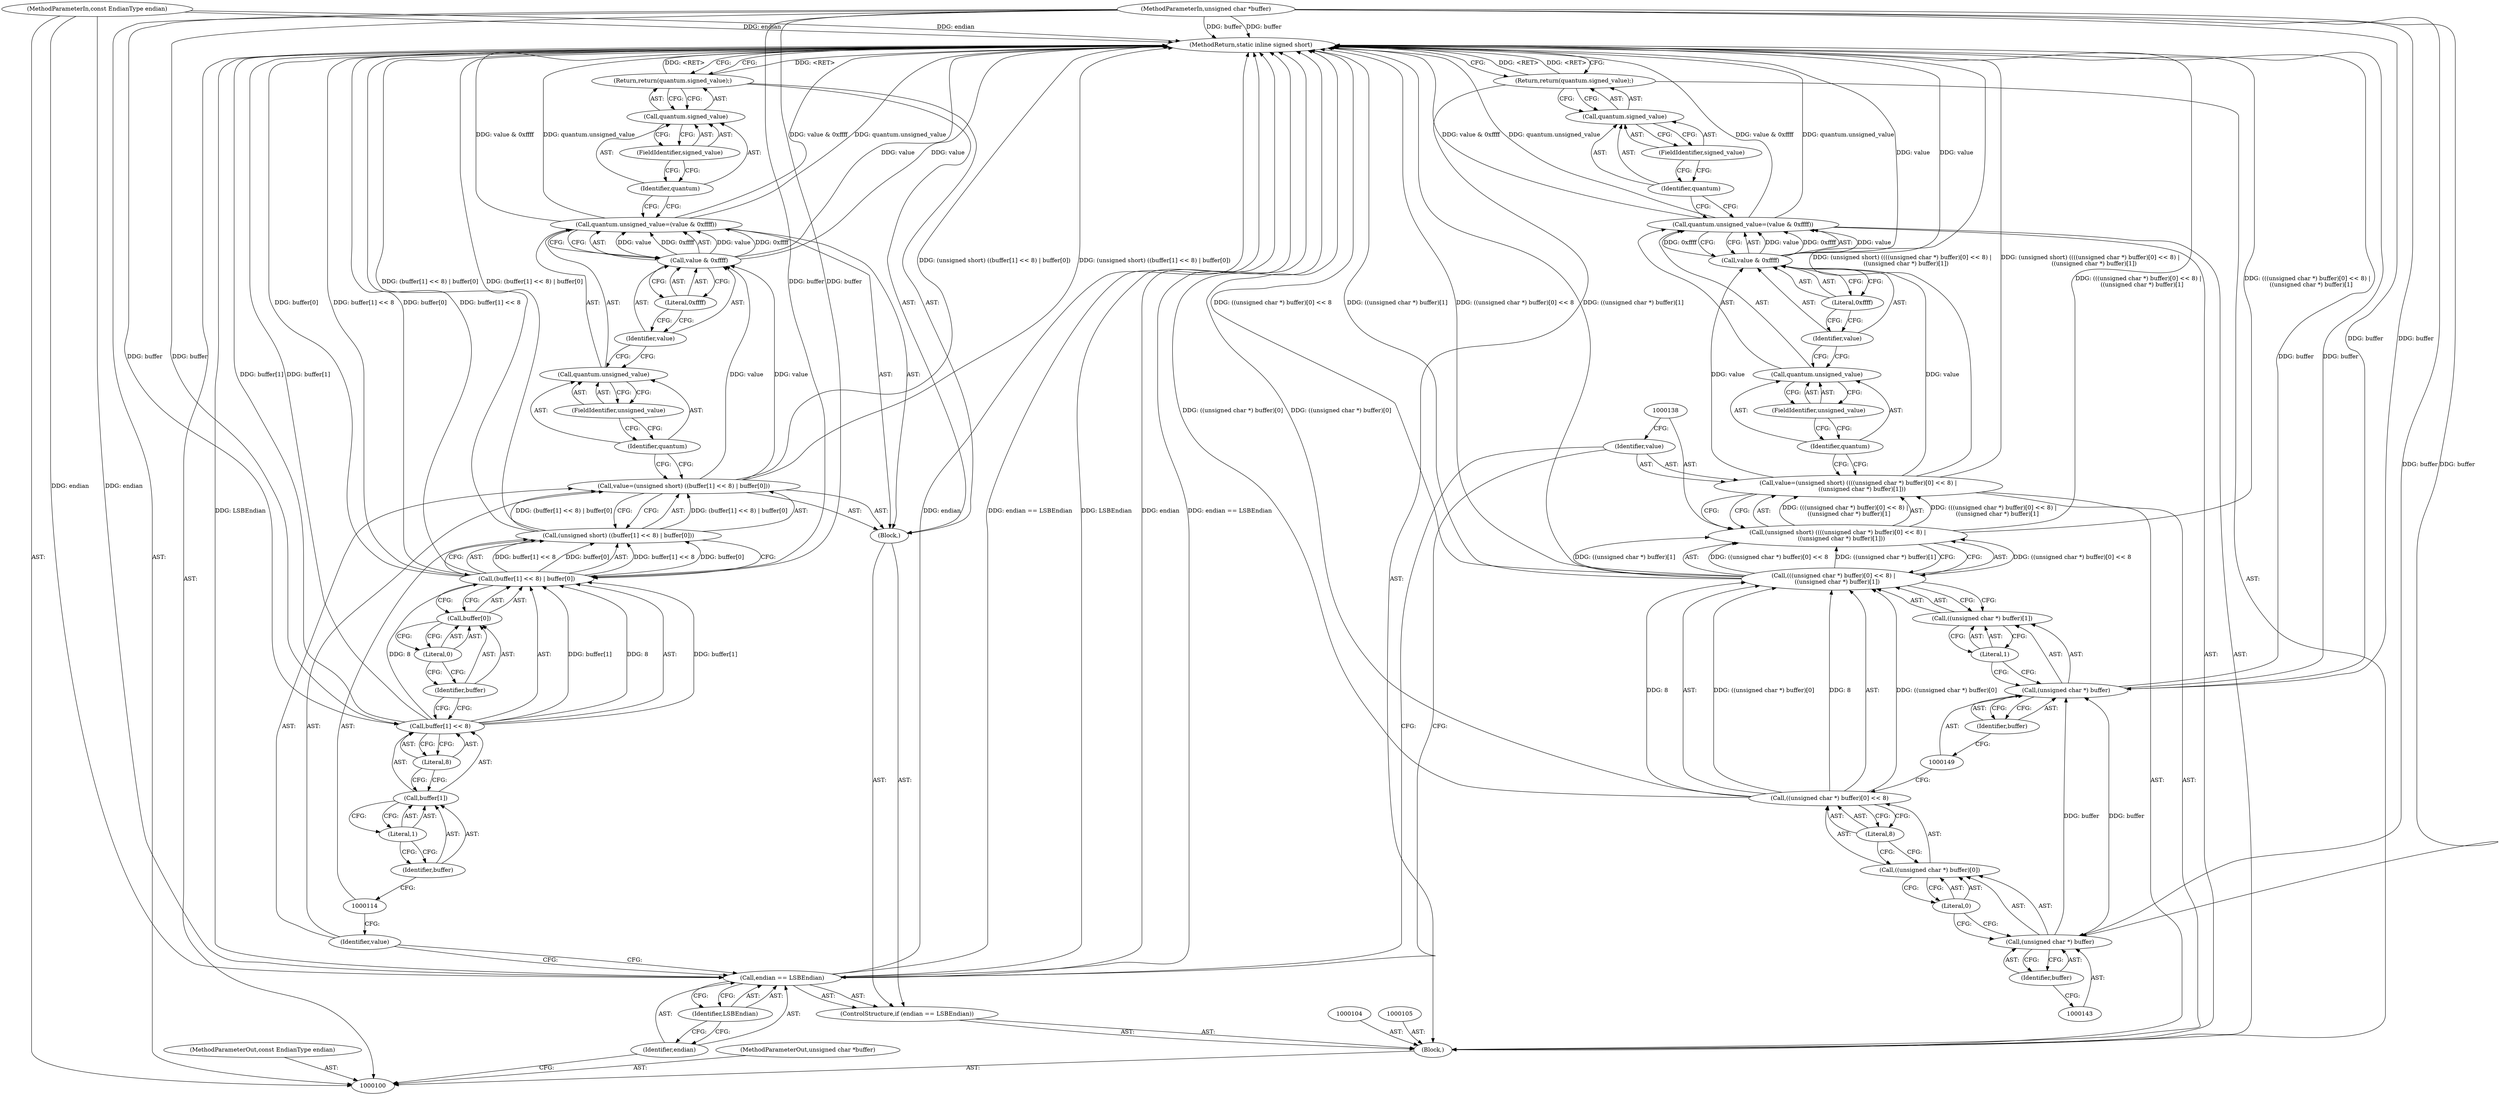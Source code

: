 digraph "1_ImageMagick_d8ab7f046587f2e9f734b687ba7e6e10147c294b_0" {
"1000163" [label="(MethodReturn,static inline signed short)"];
"1000101" [label="(MethodParameterIn,const EndianType endian)"];
"1000213" [label="(MethodParameterOut,const EndianType endian)"];
"1000109" [label="(Identifier,LSBEndian)"];
"1000106" [label="(ControlStructure,if (endian == LSBEndian))"];
"1000107" [label="(Call,endian == LSBEndian)"];
"1000108" [label="(Identifier,endian)"];
"1000110" [label="(Block,)"];
"1000113" [label="(Call,(unsigned short) ((buffer[1] << 8) | buffer[0]))"];
"1000115" [label="(Call,(buffer[1] << 8) | buffer[0])"];
"1000116" [label="(Call,buffer[1] << 8)"];
"1000117" [label="(Call,buffer[1])"];
"1000118" [label="(Identifier,buffer)"];
"1000119" [label="(Literal,1)"];
"1000120" [label="(Literal,8)"];
"1000121" [label="(Call,buffer[0])"];
"1000122" [label="(Identifier,buffer)"];
"1000123" [label="(Literal,0)"];
"1000111" [label="(Call,value=(unsigned short) ((buffer[1] << 8) | buffer[0]))"];
"1000112" [label="(Identifier,value)"];
"1000127" [label="(FieldIdentifier,unsigned_value)"];
"1000128" [label="(Call,value & 0xffff)"];
"1000129" [label="(Identifier,value)"];
"1000130" [label="(Literal,0xffff)"];
"1000124" [label="(Call,quantum.unsigned_value=(value & 0xffff))"];
"1000125" [label="(Call,quantum.unsigned_value)"];
"1000126" [label="(Identifier,quantum)"];
"1000102" [label="(MethodParameterIn,unsigned char *buffer)"];
"1000214" [label="(MethodParameterOut,unsigned char *buffer)"];
"1000132" [label="(Call,quantum.signed_value)"];
"1000133" [label="(Identifier,quantum)"];
"1000134" [label="(FieldIdentifier,signed_value)"];
"1000131" [label="(Return,return(quantum.signed_value);)"];
"1000135" [label="(Call,value=(unsigned short) ((((unsigned char *) buffer)[0] << 8) |\n    ((unsigned char *) buffer)[1]))"];
"1000136" [label="(Identifier,value)"];
"1000139" [label="(Call,(((unsigned char *) buffer)[0] << 8) |\n    ((unsigned char *) buffer)[1])"];
"1000140" [label="(Call,((unsigned char *) buffer)[0] << 8)"];
"1000141" [label="(Call,((unsigned char *) buffer)[0])"];
"1000142" [label="(Call,(unsigned char *) buffer)"];
"1000144" [label="(Identifier,buffer)"];
"1000145" [label="(Literal,0)"];
"1000146" [label="(Literal,8)"];
"1000137" [label="(Call,(unsigned short) ((((unsigned char *) buffer)[0] << 8) |\n    ((unsigned char *) buffer)[1]))"];
"1000150" [label="(Identifier,buffer)"];
"1000151" [label="(Literal,1)"];
"1000147" [label="(Call,((unsigned char *) buffer)[1])"];
"1000148" [label="(Call,(unsigned char *) buffer)"];
"1000155" [label="(FieldIdentifier,unsigned_value)"];
"1000152" [label="(Call,quantum.unsigned_value=(value & 0xffff))"];
"1000153" [label="(Call,quantum.unsigned_value)"];
"1000154" [label="(Identifier,quantum)"];
"1000156" [label="(Call,value & 0xffff)"];
"1000157" [label="(Identifier,value)"];
"1000158" [label="(Literal,0xffff)"];
"1000160" [label="(Call,quantum.signed_value)"];
"1000161" [label="(Identifier,quantum)"];
"1000162" [label="(FieldIdentifier,signed_value)"];
"1000159" [label="(Return,return(quantum.signed_value);)"];
"1000103" [label="(Block,)"];
"1000163" -> "1000100"  [label="AST: "];
"1000163" -> "1000131"  [label="CFG: "];
"1000163" -> "1000159"  [label="CFG: "];
"1000131" -> "1000163"  [label="DDG: <RET>"];
"1000116" -> "1000163"  [label="DDG: buffer[1]"];
"1000124" -> "1000163"  [label="DDG: quantum.unsigned_value"];
"1000124" -> "1000163"  [label="DDG: value & 0xffff"];
"1000107" -> "1000163"  [label="DDG: endian"];
"1000107" -> "1000163"  [label="DDG: endian == LSBEndian"];
"1000107" -> "1000163"  [label="DDG: LSBEndian"];
"1000156" -> "1000163"  [label="DDG: value"];
"1000128" -> "1000163"  [label="DDG: value"];
"1000152" -> "1000163"  [label="DDG: quantum.unsigned_value"];
"1000152" -> "1000163"  [label="DDG: value & 0xffff"];
"1000102" -> "1000163"  [label="DDG: buffer"];
"1000148" -> "1000163"  [label="DDG: buffer"];
"1000140" -> "1000163"  [label="DDG: ((unsigned char *) buffer)[0]"];
"1000137" -> "1000163"  [label="DDG: (((unsigned char *) buffer)[0] << 8) |\n    ((unsigned char *) buffer)[1]"];
"1000139" -> "1000163"  [label="DDG: ((unsigned char *) buffer)[0] << 8"];
"1000139" -> "1000163"  [label="DDG: ((unsigned char *) buffer)[1]"];
"1000113" -> "1000163"  [label="DDG: (buffer[1] << 8) | buffer[0]"];
"1000115" -> "1000163"  [label="DDG: buffer[0]"];
"1000115" -> "1000163"  [label="DDG: buffer[1] << 8"];
"1000111" -> "1000163"  [label="DDG: (unsigned short) ((buffer[1] << 8) | buffer[0])"];
"1000101" -> "1000163"  [label="DDG: endian"];
"1000135" -> "1000163"  [label="DDG: (unsigned short) ((((unsigned char *) buffer)[0] << 8) |\n    ((unsigned char *) buffer)[1])"];
"1000159" -> "1000163"  [label="DDG: <RET>"];
"1000101" -> "1000100"  [label="AST: "];
"1000101" -> "1000163"  [label="DDG: endian"];
"1000101" -> "1000107"  [label="DDG: endian"];
"1000213" -> "1000100"  [label="AST: "];
"1000109" -> "1000107"  [label="AST: "];
"1000109" -> "1000108"  [label="CFG: "];
"1000107" -> "1000109"  [label="CFG: "];
"1000106" -> "1000103"  [label="AST: "];
"1000107" -> "1000106"  [label="AST: "];
"1000110" -> "1000106"  [label="AST: "];
"1000107" -> "1000106"  [label="AST: "];
"1000107" -> "1000109"  [label="CFG: "];
"1000108" -> "1000107"  [label="AST: "];
"1000109" -> "1000107"  [label="AST: "];
"1000112" -> "1000107"  [label="CFG: "];
"1000136" -> "1000107"  [label="CFG: "];
"1000107" -> "1000163"  [label="DDG: endian"];
"1000107" -> "1000163"  [label="DDG: endian == LSBEndian"];
"1000107" -> "1000163"  [label="DDG: LSBEndian"];
"1000101" -> "1000107"  [label="DDG: endian"];
"1000108" -> "1000107"  [label="AST: "];
"1000108" -> "1000100"  [label="CFG: "];
"1000109" -> "1000108"  [label="CFG: "];
"1000110" -> "1000106"  [label="AST: "];
"1000111" -> "1000110"  [label="AST: "];
"1000124" -> "1000110"  [label="AST: "];
"1000131" -> "1000110"  [label="AST: "];
"1000113" -> "1000111"  [label="AST: "];
"1000113" -> "1000115"  [label="CFG: "];
"1000114" -> "1000113"  [label="AST: "];
"1000115" -> "1000113"  [label="AST: "];
"1000111" -> "1000113"  [label="CFG: "];
"1000113" -> "1000163"  [label="DDG: (buffer[1] << 8) | buffer[0]"];
"1000113" -> "1000111"  [label="DDG: (buffer[1] << 8) | buffer[0]"];
"1000115" -> "1000113"  [label="DDG: buffer[1] << 8"];
"1000115" -> "1000113"  [label="DDG: buffer[0]"];
"1000115" -> "1000113"  [label="AST: "];
"1000115" -> "1000121"  [label="CFG: "];
"1000116" -> "1000115"  [label="AST: "];
"1000121" -> "1000115"  [label="AST: "];
"1000113" -> "1000115"  [label="CFG: "];
"1000115" -> "1000163"  [label="DDG: buffer[0]"];
"1000115" -> "1000163"  [label="DDG: buffer[1] << 8"];
"1000115" -> "1000113"  [label="DDG: buffer[1] << 8"];
"1000115" -> "1000113"  [label="DDG: buffer[0]"];
"1000116" -> "1000115"  [label="DDG: buffer[1]"];
"1000116" -> "1000115"  [label="DDG: 8"];
"1000102" -> "1000115"  [label="DDG: buffer"];
"1000116" -> "1000115"  [label="AST: "];
"1000116" -> "1000120"  [label="CFG: "];
"1000117" -> "1000116"  [label="AST: "];
"1000120" -> "1000116"  [label="AST: "];
"1000122" -> "1000116"  [label="CFG: "];
"1000116" -> "1000163"  [label="DDG: buffer[1]"];
"1000116" -> "1000115"  [label="DDG: buffer[1]"];
"1000116" -> "1000115"  [label="DDG: 8"];
"1000102" -> "1000116"  [label="DDG: buffer"];
"1000117" -> "1000116"  [label="AST: "];
"1000117" -> "1000119"  [label="CFG: "];
"1000118" -> "1000117"  [label="AST: "];
"1000119" -> "1000117"  [label="AST: "];
"1000120" -> "1000117"  [label="CFG: "];
"1000118" -> "1000117"  [label="AST: "];
"1000118" -> "1000114"  [label="CFG: "];
"1000119" -> "1000118"  [label="CFG: "];
"1000119" -> "1000117"  [label="AST: "];
"1000119" -> "1000118"  [label="CFG: "];
"1000117" -> "1000119"  [label="CFG: "];
"1000120" -> "1000116"  [label="AST: "];
"1000120" -> "1000117"  [label="CFG: "];
"1000116" -> "1000120"  [label="CFG: "];
"1000121" -> "1000115"  [label="AST: "];
"1000121" -> "1000123"  [label="CFG: "];
"1000122" -> "1000121"  [label="AST: "];
"1000123" -> "1000121"  [label="AST: "];
"1000115" -> "1000121"  [label="CFG: "];
"1000122" -> "1000121"  [label="AST: "];
"1000122" -> "1000116"  [label="CFG: "];
"1000123" -> "1000122"  [label="CFG: "];
"1000123" -> "1000121"  [label="AST: "];
"1000123" -> "1000122"  [label="CFG: "];
"1000121" -> "1000123"  [label="CFG: "];
"1000111" -> "1000110"  [label="AST: "];
"1000111" -> "1000113"  [label="CFG: "];
"1000112" -> "1000111"  [label="AST: "];
"1000113" -> "1000111"  [label="AST: "];
"1000126" -> "1000111"  [label="CFG: "];
"1000111" -> "1000163"  [label="DDG: (unsigned short) ((buffer[1] << 8) | buffer[0])"];
"1000113" -> "1000111"  [label="DDG: (buffer[1] << 8) | buffer[0]"];
"1000111" -> "1000128"  [label="DDG: value"];
"1000112" -> "1000111"  [label="AST: "];
"1000112" -> "1000107"  [label="CFG: "];
"1000114" -> "1000112"  [label="CFG: "];
"1000127" -> "1000125"  [label="AST: "];
"1000127" -> "1000126"  [label="CFG: "];
"1000125" -> "1000127"  [label="CFG: "];
"1000128" -> "1000124"  [label="AST: "];
"1000128" -> "1000130"  [label="CFG: "];
"1000129" -> "1000128"  [label="AST: "];
"1000130" -> "1000128"  [label="AST: "];
"1000124" -> "1000128"  [label="CFG: "];
"1000128" -> "1000163"  [label="DDG: value"];
"1000128" -> "1000124"  [label="DDG: value"];
"1000128" -> "1000124"  [label="DDG: 0xffff"];
"1000111" -> "1000128"  [label="DDG: value"];
"1000129" -> "1000128"  [label="AST: "];
"1000129" -> "1000125"  [label="CFG: "];
"1000130" -> "1000129"  [label="CFG: "];
"1000130" -> "1000128"  [label="AST: "];
"1000130" -> "1000129"  [label="CFG: "];
"1000128" -> "1000130"  [label="CFG: "];
"1000124" -> "1000110"  [label="AST: "];
"1000124" -> "1000128"  [label="CFG: "];
"1000125" -> "1000124"  [label="AST: "];
"1000128" -> "1000124"  [label="AST: "];
"1000133" -> "1000124"  [label="CFG: "];
"1000124" -> "1000163"  [label="DDG: quantum.unsigned_value"];
"1000124" -> "1000163"  [label="DDG: value & 0xffff"];
"1000128" -> "1000124"  [label="DDG: value"];
"1000128" -> "1000124"  [label="DDG: 0xffff"];
"1000125" -> "1000124"  [label="AST: "];
"1000125" -> "1000127"  [label="CFG: "];
"1000126" -> "1000125"  [label="AST: "];
"1000127" -> "1000125"  [label="AST: "];
"1000129" -> "1000125"  [label="CFG: "];
"1000126" -> "1000125"  [label="AST: "];
"1000126" -> "1000111"  [label="CFG: "];
"1000127" -> "1000126"  [label="CFG: "];
"1000102" -> "1000100"  [label="AST: "];
"1000102" -> "1000163"  [label="DDG: buffer"];
"1000102" -> "1000116"  [label="DDG: buffer"];
"1000102" -> "1000115"  [label="DDG: buffer"];
"1000102" -> "1000142"  [label="DDG: buffer"];
"1000102" -> "1000148"  [label="DDG: buffer"];
"1000214" -> "1000100"  [label="AST: "];
"1000132" -> "1000131"  [label="AST: "];
"1000132" -> "1000134"  [label="CFG: "];
"1000133" -> "1000132"  [label="AST: "];
"1000134" -> "1000132"  [label="AST: "];
"1000131" -> "1000132"  [label="CFG: "];
"1000133" -> "1000132"  [label="AST: "];
"1000133" -> "1000124"  [label="CFG: "];
"1000134" -> "1000133"  [label="CFG: "];
"1000134" -> "1000132"  [label="AST: "];
"1000134" -> "1000133"  [label="CFG: "];
"1000132" -> "1000134"  [label="CFG: "];
"1000131" -> "1000110"  [label="AST: "];
"1000131" -> "1000132"  [label="CFG: "];
"1000132" -> "1000131"  [label="AST: "];
"1000163" -> "1000131"  [label="CFG: "];
"1000131" -> "1000163"  [label="DDG: <RET>"];
"1000135" -> "1000103"  [label="AST: "];
"1000135" -> "1000137"  [label="CFG: "];
"1000136" -> "1000135"  [label="AST: "];
"1000137" -> "1000135"  [label="AST: "];
"1000154" -> "1000135"  [label="CFG: "];
"1000135" -> "1000163"  [label="DDG: (unsigned short) ((((unsigned char *) buffer)[0] << 8) |\n    ((unsigned char *) buffer)[1])"];
"1000137" -> "1000135"  [label="DDG: (((unsigned char *) buffer)[0] << 8) |\n    ((unsigned char *) buffer)[1]"];
"1000135" -> "1000156"  [label="DDG: value"];
"1000136" -> "1000135"  [label="AST: "];
"1000136" -> "1000107"  [label="CFG: "];
"1000138" -> "1000136"  [label="CFG: "];
"1000139" -> "1000137"  [label="AST: "];
"1000139" -> "1000147"  [label="CFG: "];
"1000140" -> "1000139"  [label="AST: "];
"1000147" -> "1000139"  [label="AST: "];
"1000137" -> "1000139"  [label="CFG: "];
"1000139" -> "1000163"  [label="DDG: ((unsigned char *) buffer)[0] << 8"];
"1000139" -> "1000163"  [label="DDG: ((unsigned char *) buffer)[1]"];
"1000139" -> "1000137"  [label="DDG: ((unsigned char *) buffer)[0] << 8"];
"1000139" -> "1000137"  [label="DDG: ((unsigned char *) buffer)[1]"];
"1000140" -> "1000139"  [label="DDG: ((unsigned char *) buffer)[0]"];
"1000140" -> "1000139"  [label="DDG: 8"];
"1000140" -> "1000139"  [label="AST: "];
"1000140" -> "1000146"  [label="CFG: "];
"1000141" -> "1000140"  [label="AST: "];
"1000146" -> "1000140"  [label="AST: "];
"1000149" -> "1000140"  [label="CFG: "];
"1000140" -> "1000163"  [label="DDG: ((unsigned char *) buffer)[0]"];
"1000140" -> "1000139"  [label="DDG: ((unsigned char *) buffer)[0]"];
"1000140" -> "1000139"  [label="DDG: 8"];
"1000141" -> "1000140"  [label="AST: "];
"1000141" -> "1000145"  [label="CFG: "];
"1000142" -> "1000141"  [label="AST: "];
"1000145" -> "1000141"  [label="AST: "];
"1000146" -> "1000141"  [label="CFG: "];
"1000142" -> "1000141"  [label="AST: "];
"1000142" -> "1000144"  [label="CFG: "];
"1000143" -> "1000142"  [label="AST: "];
"1000144" -> "1000142"  [label="AST: "];
"1000145" -> "1000142"  [label="CFG: "];
"1000102" -> "1000142"  [label="DDG: buffer"];
"1000142" -> "1000148"  [label="DDG: buffer"];
"1000144" -> "1000142"  [label="AST: "];
"1000144" -> "1000143"  [label="CFG: "];
"1000142" -> "1000144"  [label="CFG: "];
"1000145" -> "1000141"  [label="AST: "];
"1000145" -> "1000142"  [label="CFG: "];
"1000141" -> "1000145"  [label="CFG: "];
"1000146" -> "1000140"  [label="AST: "];
"1000146" -> "1000141"  [label="CFG: "];
"1000140" -> "1000146"  [label="CFG: "];
"1000137" -> "1000135"  [label="AST: "];
"1000137" -> "1000139"  [label="CFG: "];
"1000138" -> "1000137"  [label="AST: "];
"1000139" -> "1000137"  [label="AST: "];
"1000135" -> "1000137"  [label="CFG: "];
"1000137" -> "1000163"  [label="DDG: (((unsigned char *) buffer)[0] << 8) |\n    ((unsigned char *) buffer)[1]"];
"1000137" -> "1000135"  [label="DDG: (((unsigned char *) buffer)[0] << 8) |\n    ((unsigned char *) buffer)[1]"];
"1000139" -> "1000137"  [label="DDG: ((unsigned char *) buffer)[0] << 8"];
"1000139" -> "1000137"  [label="DDG: ((unsigned char *) buffer)[1]"];
"1000150" -> "1000148"  [label="AST: "];
"1000150" -> "1000149"  [label="CFG: "];
"1000148" -> "1000150"  [label="CFG: "];
"1000151" -> "1000147"  [label="AST: "];
"1000151" -> "1000148"  [label="CFG: "];
"1000147" -> "1000151"  [label="CFG: "];
"1000147" -> "1000139"  [label="AST: "];
"1000147" -> "1000151"  [label="CFG: "];
"1000148" -> "1000147"  [label="AST: "];
"1000151" -> "1000147"  [label="AST: "];
"1000139" -> "1000147"  [label="CFG: "];
"1000148" -> "1000147"  [label="AST: "];
"1000148" -> "1000150"  [label="CFG: "];
"1000149" -> "1000148"  [label="AST: "];
"1000150" -> "1000148"  [label="AST: "];
"1000151" -> "1000148"  [label="CFG: "];
"1000148" -> "1000163"  [label="DDG: buffer"];
"1000142" -> "1000148"  [label="DDG: buffer"];
"1000102" -> "1000148"  [label="DDG: buffer"];
"1000155" -> "1000153"  [label="AST: "];
"1000155" -> "1000154"  [label="CFG: "];
"1000153" -> "1000155"  [label="CFG: "];
"1000152" -> "1000103"  [label="AST: "];
"1000152" -> "1000156"  [label="CFG: "];
"1000153" -> "1000152"  [label="AST: "];
"1000156" -> "1000152"  [label="AST: "];
"1000161" -> "1000152"  [label="CFG: "];
"1000152" -> "1000163"  [label="DDG: quantum.unsigned_value"];
"1000152" -> "1000163"  [label="DDG: value & 0xffff"];
"1000156" -> "1000152"  [label="DDG: value"];
"1000156" -> "1000152"  [label="DDG: 0xffff"];
"1000153" -> "1000152"  [label="AST: "];
"1000153" -> "1000155"  [label="CFG: "];
"1000154" -> "1000153"  [label="AST: "];
"1000155" -> "1000153"  [label="AST: "];
"1000157" -> "1000153"  [label="CFG: "];
"1000154" -> "1000153"  [label="AST: "];
"1000154" -> "1000135"  [label="CFG: "];
"1000155" -> "1000154"  [label="CFG: "];
"1000156" -> "1000152"  [label="AST: "];
"1000156" -> "1000158"  [label="CFG: "];
"1000157" -> "1000156"  [label="AST: "];
"1000158" -> "1000156"  [label="AST: "];
"1000152" -> "1000156"  [label="CFG: "];
"1000156" -> "1000163"  [label="DDG: value"];
"1000156" -> "1000152"  [label="DDG: value"];
"1000156" -> "1000152"  [label="DDG: 0xffff"];
"1000135" -> "1000156"  [label="DDG: value"];
"1000157" -> "1000156"  [label="AST: "];
"1000157" -> "1000153"  [label="CFG: "];
"1000158" -> "1000157"  [label="CFG: "];
"1000158" -> "1000156"  [label="AST: "];
"1000158" -> "1000157"  [label="CFG: "];
"1000156" -> "1000158"  [label="CFG: "];
"1000160" -> "1000159"  [label="AST: "];
"1000160" -> "1000162"  [label="CFG: "];
"1000161" -> "1000160"  [label="AST: "];
"1000162" -> "1000160"  [label="AST: "];
"1000159" -> "1000160"  [label="CFG: "];
"1000161" -> "1000160"  [label="AST: "];
"1000161" -> "1000152"  [label="CFG: "];
"1000162" -> "1000161"  [label="CFG: "];
"1000162" -> "1000160"  [label="AST: "];
"1000162" -> "1000161"  [label="CFG: "];
"1000160" -> "1000162"  [label="CFG: "];
"1000159" -> "1000103"  [label="AST: "];
"1000159" -> "1000160"  [label="CFG: "];
"1000160" -> "1000159"  [label="AST: "];
"1000163" -> "1000159"  [label="CFG: "];
"1000159" -> "1000163"  [label="DDG: <RET>"];
"1000103" -> "1000100"  [label="AST: "];
"1000104" -> "1000103"  [label="AST: "];
"1000105" -> "1000103"  [label="AST: "];
"1000106" -> "1000103"  [label="AST: "];
"1000135" -> "1000103"  [label="AST: "];
"1000152" -> "1000103"  [label="AST: "];
"1000159" -> "1000103"  [label="AST: "];
}
